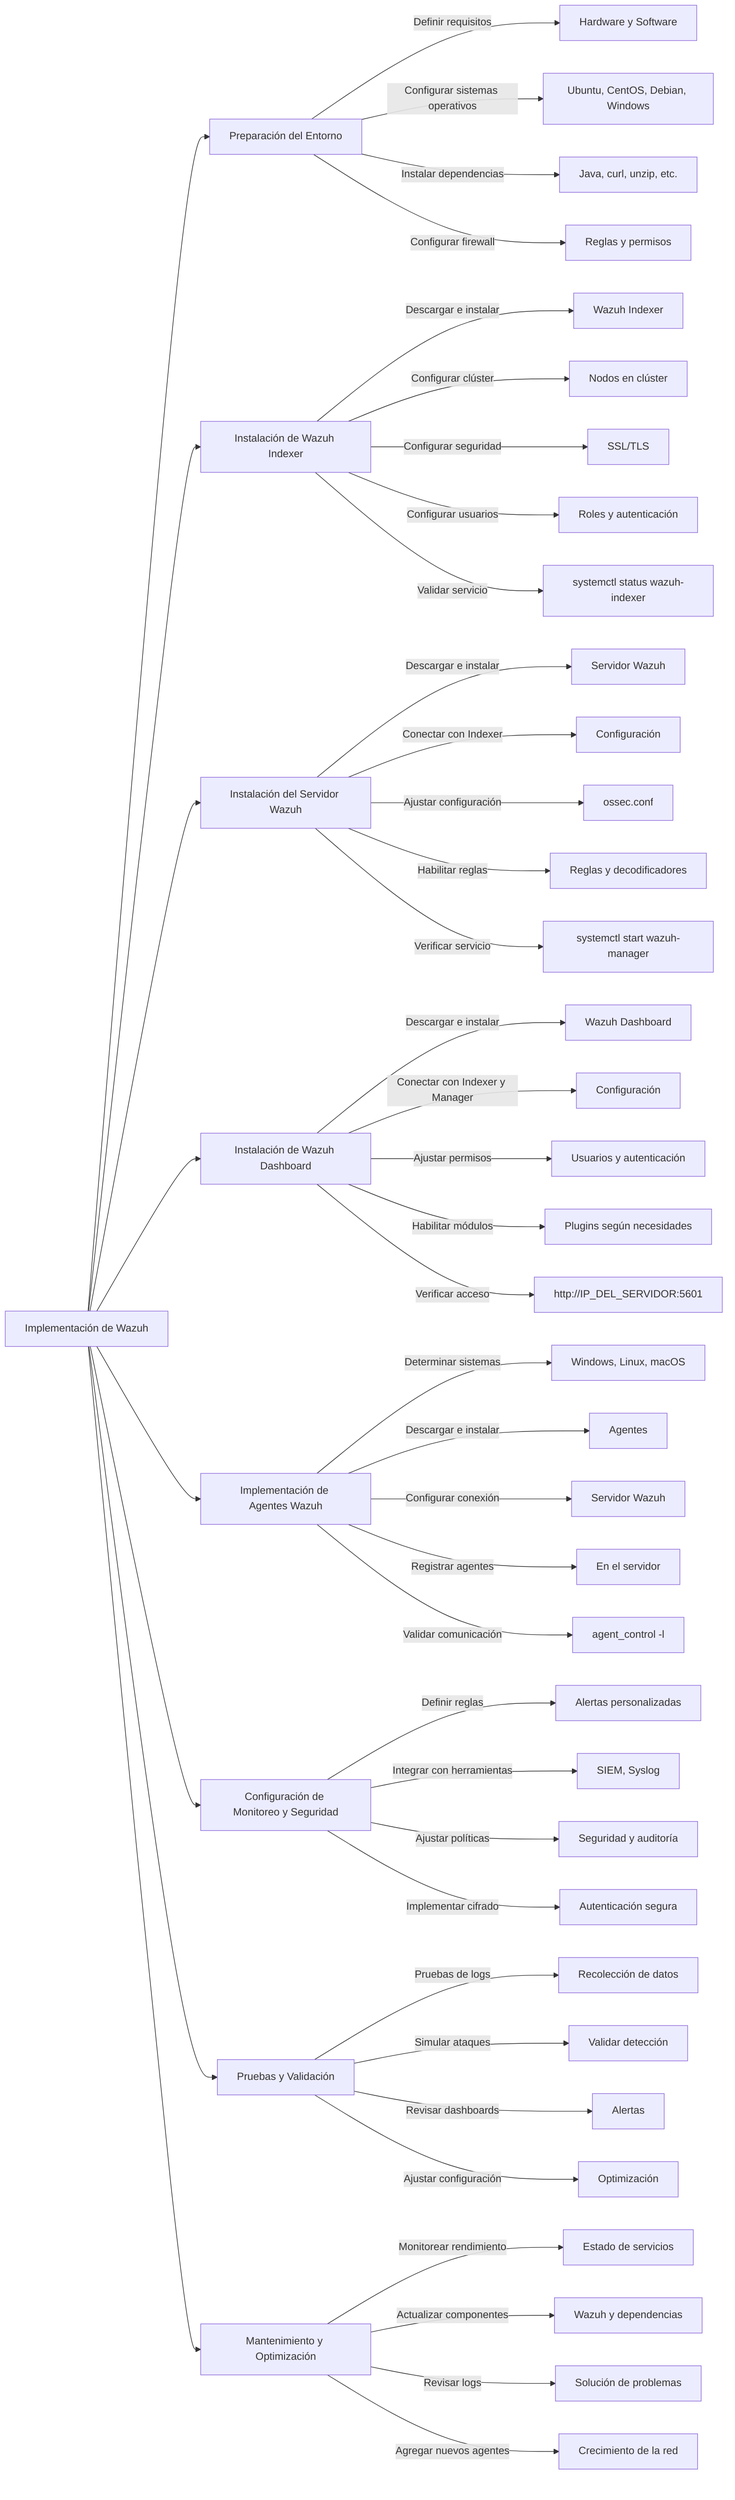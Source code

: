 ---
config:
  layout: fixed
---
flowchart LR
    T["Implementación de Wazuh"] --> A["Preparación del Entorno"] & B["Instalación de Wazuh Indexer"] & C["Instalación del Servidor Wazuh"] & D["Instalación de Wazuh Dashboard"] & E["Implementación de Agentes Wazuh"] & F["Configuración de Monitoreo y Seguridad"] & G["Pruebas y Validación"] & H["Mantenimiento y Optimización"]
    A -- Definir requisitos --> A1["Hardware y Software"]
    A -- Configurar sistemas operativos --> A2["Ubuntu, CentOS, Debian, Windows"]
    A -- Instalar dependencias --> A3["Java, curl, unzip, etc."]
    A -- Configurar firewall --> A4["Reglas y permisos"]
    B -- Descargar e instalar --> B1["Wazuh Indexer"]
    B -- Configurar clúster --> B2["Nodos en clúster"]
    B -- Configurar seguridad --> B3["SSL/TLS"]
    B -- Configurar usuarios --> B4["Roles y autenticación"]
    B -- Validar servicio --> B5["systemctl status wazuh-indexer"]
    C -- Descargar e instalar --> C1["Servidor Wazuh"]
    C -- Conectar con Indexer --> C2["Configuración"]
    C -- Ajustar configuración --> C3["ossec.conf"]
    C -- Habilitar reglas --> C4["Reglas y decodificadores"]
    C -- Verificar servicio --> C5["systemctl start wazuh-manager"]
    D -- Descargar e instalar --> D1["Wazuh Dashboard"]
    D -- Conectar con Indexer y Manager --> D2["Configuración"]
    D -- Ajustar permisos --> D3["Usuarios y autenticación"]
    D -- Habilitar módulos --> D4["Plugins según necesidades"]
    D -- Verificar acceso --> D5["http://IP_DEL_SERVIDOR:5601"]
    E -- Determinar sistemas --> E1["Windows, Linux, macOS"]
    E -- Descargar e instalar --> E2["Agentes"]
    E -- Configurar conexión --> E3["Servidor Wazuh"]
    E -- Registrar agentes --> E4["En el servidor"]
    E -- Validar comunicación --> E5["agent_control -l"]
    F -- Definir reglas --> F1["Alertas personalizadas"]
    F -- Integrar con herramientas --> F2["SIEM, Syslog"]
    F -- Ajustar políticas --> F3["Seguridad y auditoría"]
    F -- Implementar cifrado --> F4["Autenticación segura"]
    G -- Pruebas de logs --> G1["Recolección de datos"]
    G -- Simular ataques --> G2["Validar detección"]
    G -- Revisar dashboards --> G3["Alertas"]
    G -- Ajustar configuración --> G4["Optimización"]
    H -- Monitorear rendimiento --> H1["Estado de servicios"]
    H -- Actualizar componentes --> H2["Wazuh y dependencias"]
    H -- Revisar logs --> H3["Solución de problemas"]
    H -- Agregar nuevos agentes --> H4["Crecimiento de la red"]
